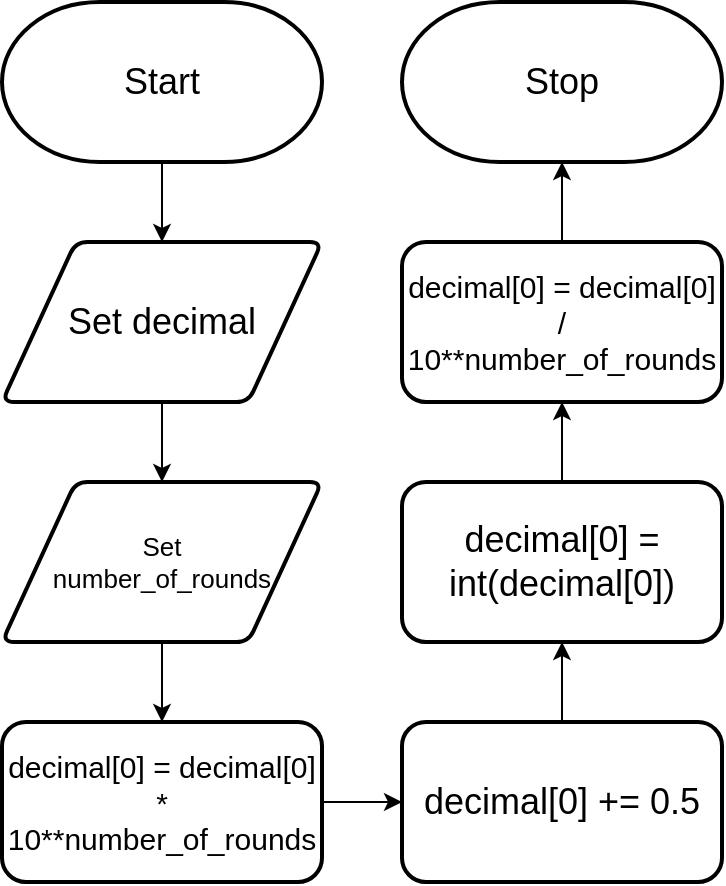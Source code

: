 <mxfile>
    <diagram id="A_tYOe9iZ1WcpGx81PBD" name="Page-1">
        <mxGraphModel dx="904" dy="1750" grid="1" gridSize="10" guides="1" tooltips="1" connect="1" arrows="1" fold="1" page="1" pageScale="1" pageWidth="827" pageHeight="1169" math="0" shadow="0">
            <root>
                <mxCell id="0"/>
                <mxCell id="1" parent="0"/>
                <mxCell id="282" style="edgeStyle=orthogonalEdgeStyle;rounded=0;html=1;entryX=0.5;entryY=0;entryDx=0;entryDy=0;fontSize=15;" parent="1" source="24" target="193" edge="1">
                    <mxGeometry relative="1" as="geometry"/>
                </mxCell>
                <mxCell id="24" value="&lt;font style=&quot;font-size: 18px&quot;&gt;Start&lt;/font&gt;" style="strokeWidth=2;html=1;shape=mxgraph.flowchart.terminator;whiteSpace=wrap;" parent="1" vertex="1">
                    <mxGeometry x="40" width="160" height="80" as="geometry"/>
                </mxCell>
                <mxCell id="25" value="&lt;font style=&quot;font-size: 18px&quot;&gt;Stop&lt;/font&gt;" style="strokeWidth=2;html=1;shape=mxgraph.flowchart.terminator;whiteSpace=wrap;" parent="1" vertex="1">
                    <mxGeometry x="240" width="160" height="80" as="geometry"/>
                </mxCell>
                <mxCell id="277" style="edgeStyle=none;html=1;entryX=0.5;entryY=0;entryDx=0;entryDy=0;fontSize=18;" parent="1" source="193" edge="1">
                    <mxGeometry relative="1" as="geometry">
                        <mxPoint x="120" y="240" as="targetPoint"/>
                    </mxGeometry>
                </mxCell>
                <mxCell id="193" value="Set decimal" style="shape=parallelogram;html=1;strokeWidth=2;perimeter=parallelogramPerimeter;whiteSpace=wrap;rounded=1;arcSize=12;size=0.23;fontSize=18;" parent="1" vertex="1">
                    <mxGeometry x="40" y="120" width="160" height="80" as="geometry"/>
                </mxCell>
                <mxCell id="278" style="edgeStyle=none;html=1;entryX=0.5;entryY=0;entryDx=0;entryDy=0;fontSize=15;" parent="1" edge="1">
                    <mxGeometry relative="1" as="geometry">
                        <mxPoint x="120" y="360" as="targetPoint"/>
                        <mxPoint x="120" y="320" as="sourcePoint"/>
                    </mxGeometry>
                </mxCell>
                <mxCell id="284" style="edgeStyle=none;html=1;entryX=0.5;entryY=1;entryDx=0;entryDy=0;entryPerimeter=0;" parent="1" target="25" edge="1">
                    <mxGeometry relative="1" as="geometry">
                        <mxPoint x="320" y="90" as="targetPoint"/>
                        <mxPoint x="320" y="120" as="sourcePoint"/>
                    </mxGeometry>
                </mxCell>
                <mxCell id="308" style="edgeStyle=none;html=1;entryX=0;entryY=0.5;entryDx=0;entryDy=0;fontSize=18;" parent="1" source="292" target="305" edge="1">
                    <mxGeometry relative="1" as="geometry"/>
                </mxCell>
                <mxCell id="292" value="decimal[0] = decimal[0] * 10**number_of_rounds" style="rounded=1;whiteSpace=wrap;html=1;fontSize=15;strokeWidth=2;" parent="1" vertex="1">
                    <mxGeometry x="40" y="360" width="160" height="80" as="geometry"/>
                </mxCell>
                <mxCell id="337" style="edgeStyle=none;html=1;entryX=0.5;entryY=1;entryDx=0;entryDy=0;fontSize=15;" edge="1" parent="1" source="305" target="335">
                    <mxGeometry relative="1" as="geometry"/>
                </mxCell>
                <mxCell id="305" value="decimal[0] += 0.5" style="rounded=1;whiteSpace=wrap;html=1;fontSize=18;strokeWidth=2;" parent="1" vertex="1">
                    <mxGeometry x="240" y="360" width="160" height="80" as="geometry"/>
                </mxCell>
                <mxCell id="334" value="Set&lt;br style=&quot;font-size: 13px;&quot;&gt;number_of_rounds" style="shape=parallelogram;html=1;strokeWidth=2;perimeter=parallelogramPerimeter;whiteSpace=wrap;rounded=1;arcSize=12;size=0.23;fontSize=13;" vertex="1" parent="1">
                    <mxGeometry x="40" y="240" width="160" height="80" as="geometry"/>
                </mxCell>
                <mxCell id="338" style="edgeStyle=none;html=1;entryX=0.5;entryY=1;entryDx=0;entryDy=0;fontSize=15;" edge="1" parent="1" source="335" target="336">
                    <mxGeometry relative="1" as="geometry"/>
                </mxCell>
                <mxCell id="335" value="decimal[0] = int(decimal[0])" style="rounded=1;whiteSpace=wrap;html=1;fontSize=18;strokeWidth=2;" vertex="1" parent="1">
                    <mxGeometry x="240" y="240" width="160" height="80" as="geometry"/>
                </mxCell>
                <mxCell id="336" value="decimal[0] = decimal[0] / 10**number_of_rounds" style="rounded=1;whiteSpace=wrap;html=1;fontSize=15;strokeWidth=2;" vertex="1" parent="1">
                    <mxGeometry x="240" y="120" width="160" height="80" as="geometry"/>
                </mxCell>
            </root>
        </mxGraphModel>
    </diagram>
</mxfile>
